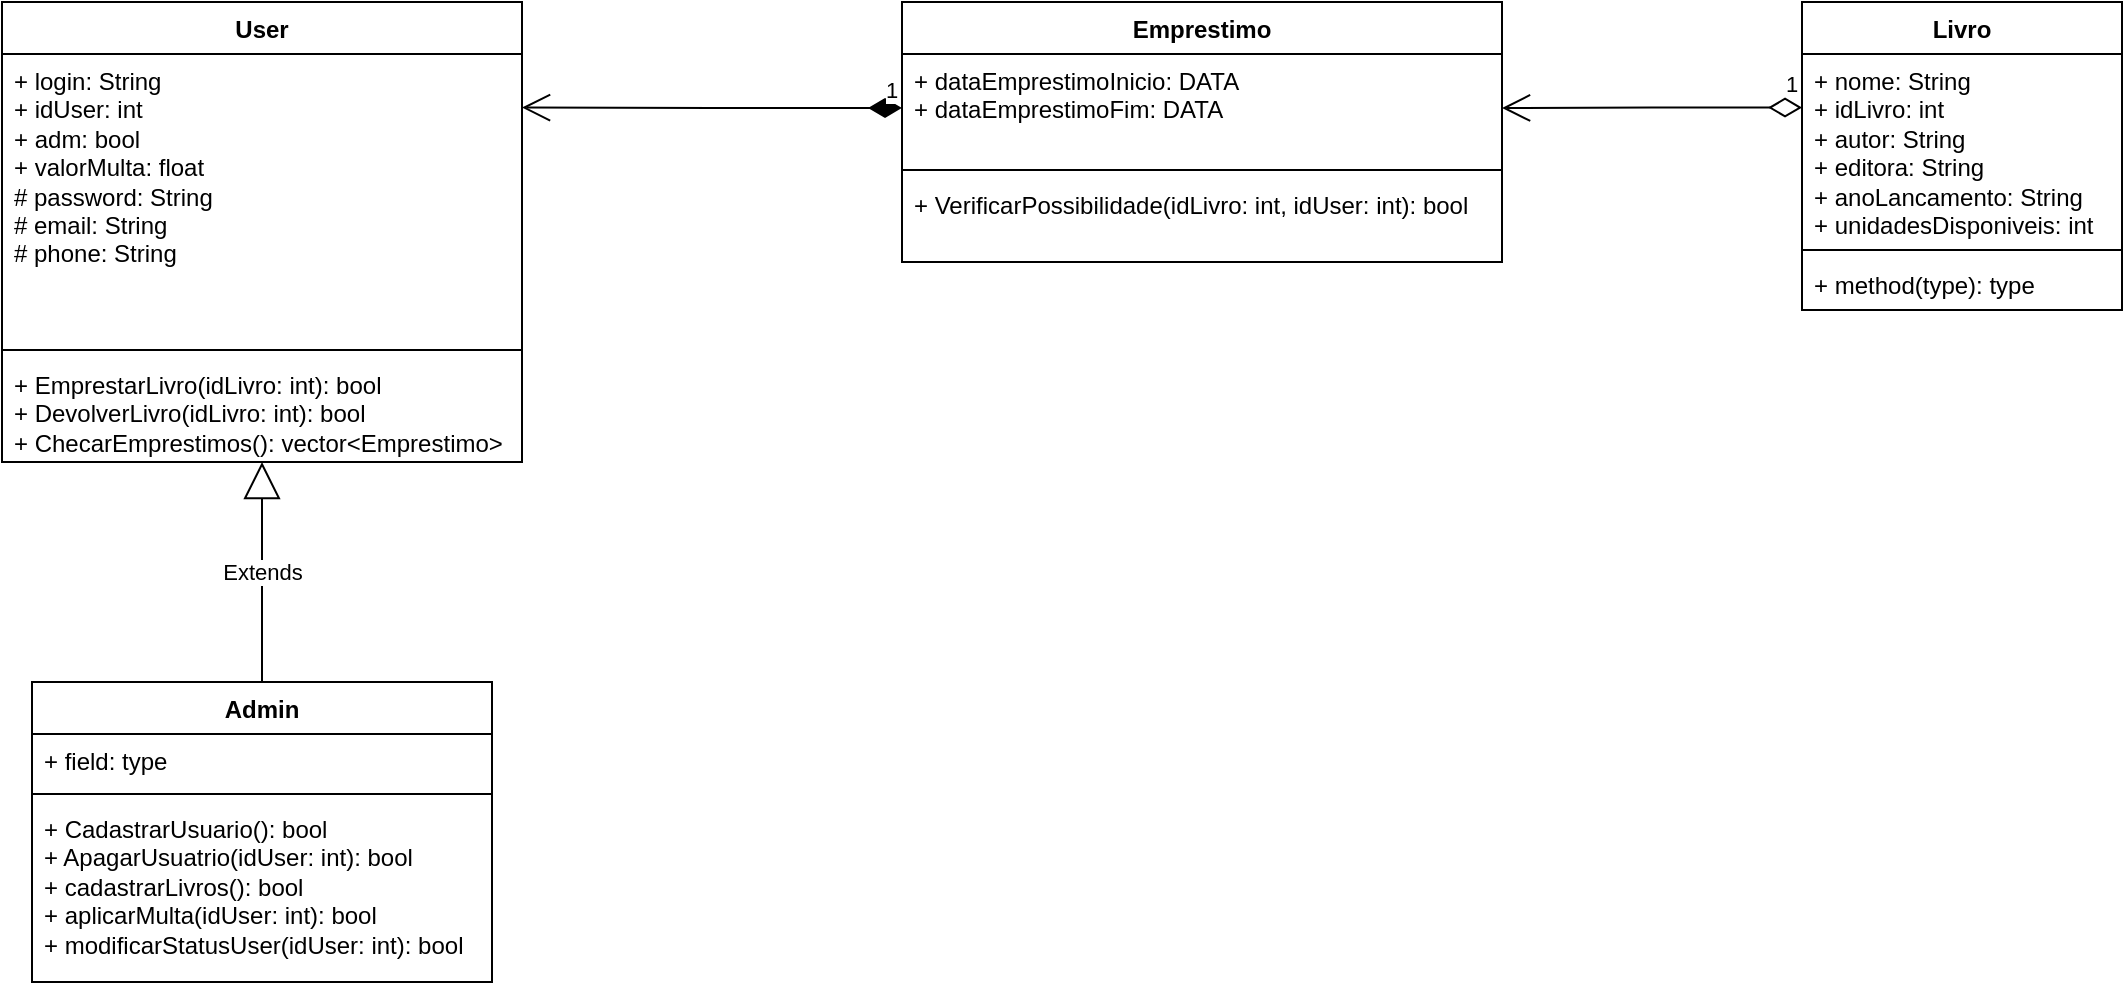 <mxfile version="24.4.4" type="github">
  <diagram name="Página-1" id="ntha0vDGk8QH1R2kDH7f">
    <mxGraphModel dx="1195" dy="643" grid="1" gridSize="10" guides="1" tooltips="1" connect="1" arrows="1" fold="1" page="1" pageScale="1" pageWidth="1169" pageHeight="827" math="0" shadow="0">
      <root>
        <mxCell id="0" />
        <mxCell id="1" parent="0" />
        <mxCell id="v7Bx9ESIPNU5SMYb1CD--1" value="User" style="swimlane;fontStyle=1;align=center;verticalAlign=top;childLayout=stackLayout;horizontal=1;startSize=26;horizontalStack=0;resizeParent=1;resizeParentMax=0;resizeLast=0;collapsible=1;marginBottom=0;whiteSpace=wrap;html=1;" parent="1" vertex="1">
          <mxGeometry x="50" y="50" width="260" height="230" as="geometry" />
        </mxCell>
        <mxCell id="v7Bx9ESIPNU5SMYb1CD--2" value="&lt;div style=&quot;&quot;&gt;&lt;span style=&quot;background-color: initial;&quot;&gt;+ login: String&lt;/span&gt;&lt;/div&gt;&lt;div&gt;&lt;div style=&quot;&quot;&gt;&lt;span style=&quot;background-color: initial;&quot;&gt;+ idUser: int&lt;/span&gt;&lt;/div&gt;&lt;div&gt;&lt;div style=&quot;&quot;&gt;&lt;span style=&quot;background-color: initial;&quot;&gt;+ adm: bool&lt;/span&gt;&lt;/div&gt;&lt;div style=&quot;&quot;&gt;+ valorMulta: float&lt;/div&gt;&lt;div style=&quot;&quot;&gt;# password: String&lt;/div&gt;&lt;div style=&quot;&quot;&gt;# email: String&lt;/div&gt;&lt;div style=&quot;&quot;&gt;# phone: String&lt;/div&gt;&lt;/div&gt;&lt;/div&gt;" style="text;strokeColor=none;fillColor=none;align=left;verticalAlign=top;spacingLeft=4;spacingRight=4;overflow=hidden;rotatable=0;points=[[0,0.5],[1,0.5]];portConstraint=eastwest;whiteSpace=wrap;html=1;" parent="v7Bx9ESIPNU5SMYb1CD--1" vertex="1">
          <mxGeometry y="26" width="260" height="144" as="geometry" />
        </mxCell>
        <mxCell id="v7Bx9ESIPNU5SMYb1CD--3" value="" style="line;strokeWidth=1;fillColor=none;align=left;verticalAlign=middle;spacingTop=-1;spacingLeft=3;spacingRight=3;rotatable=0;labelPosition=right;points=[];portConstraint=eastwest;strokeColor=inherit;" parent="v7Bx9ESIPNU5SMYb1CD--1" vertex="1">
          <mxGeometry y="170" width="260" height="8" as="geometry" />
        </mxCell>
        <mxCell id="v7Bx9ESIPNU5SMYb1CD--4" value="+ EmprestarLivro(idLivro: int): bool&lt;div&gt;+ DevolverLivro(idLivro: int): bool&lt;/div&gt;&lt;div&gt;+ ChecarEmprestimos(): vector&amp;lt;Emprestimo&amp;gt;&lt;/div&gt;" style="text;strokeColor=none;fillColor=none;align=left;verticalAlign=top;spacingLeft=4;spacingRight=4;overflow=hidden;rotatable=0;points=[[0,0.5],[1,0.5]];portConstraint=eastwest;whiteSpace=wrap;html=1;" parent="v7Bx9ESIPNU5SMYb1CD--1" vertex="1">
          <mxGeometry y="178" width="260" height="52" as="geometry" />
        </mxCell>
        <mxCell id="v7Bx9ESIPNU5SMYb1CD--5" value="Livro" style="swimlane;fontStyle=1;align=center;verticalAlign=top;childLayout=stackLayout;horizontal=1;startSize=26;horizontalStack=0;resizeParent=1;resizeParentMax=0;resizeLast=0;collapsible=1;marginBottom=0;whiteSpace=wrap;html=1;" parent="1" vertex="1">
          <mxGeometry x="950" y="50" width="160" height="154" as="geometry" />
        </mxCell>
        <mxCell id="v7Bx9ESIPNU5SMYb1CD--6" value="+ nome: String&lt;div&gt;+ idLivro: int&lt;/div&gt;&lt;div&gt;+ autor: String&lt;/div&gt;&lt;div&gt;+ editora: String&lt;/div&gt;&lt;div&gt;+ anoLancamento: String&lt;/div&gt;&lt;div&gt;+ unidadesDisponiveis: int&lt;/div&gt;" style="text;strokeColor=none;fillColor=none;align=left;verticalAlign=top;spacingLeft=4;spacingRight=4;overflow=hidden;rotatable=0;points=[[0,0.5],[1,0.5]];portConstraint=eastwest;whiteSpace=wrap;html=1;" parent="v7Bx9ESIPNU5SMYb1CD--5" vertex="1">
          <mxGeometry y="26" width="160" height="94" as="geometry" />
        </mxCell>
        <mxCell id="v7Bx9ESIPNU5SMYb1CD--7" value="" style="line;strokeWidth=1;fillColor=none;align=left;verticalAlign=middle;spacingTop=-1;spacingLeft=3;spacingRight=3;rotatable=0;labelPosition=right;points=[];portConstraint=eastwest;strokeColor=inherit;" parent="v7Bx9ESIPNU5SMYb1CD--5" vertex="1">
          <mxGeometry y="120" width="160" height="8" as="geometry" />
        </mxCell>
        <mxCell id="v7Bx9ESIPNU5SMYb1CD--8" value="+ method(type): type" style="text;strokeColor=none;fillColor=none;align=left;verticalAlign=top;spacingLeft=4;spacingRight=4;overflow=hidden;rotatable=0;points=[[0,0.5],[1,0.5]];portConstraint=eastwest;whiteSpace=wrap;html=1;" parent="v7Bx9ESIPNU5SMYb1CD--5" vertex="1">
          <mxGeometry y="128" width="160" height="26" as="geometry" />
        </mxCell>
        <mxCell id="v7Bx9ESIPNU5SMYb1CD--13" value="Admin" style="swimlane;fontStyle=1;align=center;verticalAlign=top;childLayout=stackLayout;horizontal=1;startSize=26;horizontalStack=0;resizeParent=1;resizeParentMax=0;resizeLast=0;collapsible=1;marginBottom=0;whiteSpace=wrap;html=1;" parent="1" vertex="1">
          <mxGeometry x="65" y="390" width="230" height="150" as="geometry" />
        </mxCell>
        <mxCell id="v7Bx9ESIPNU5SMYb1CD--14" value="+ field: type" style="text;strokeColor=none;fillColor=none;align=left;verticalAlign=top;spacingLeft=4;spacingRight=4;overflow=hidden;rotatable=0;points=[[0,0.5],[1,0.5]];portConstraint=eastwest;whiteSpace=wrap;html=1;" parent="v7Bx9ESIPNU5SMYb1CD--13" vertex="1">
          <mxGeometry y="26" width="230" height="26" as="geometry" />
        </mxCell>
        <mxCell id="v7Bx9ESIPNU5SMYb1CD--15" value="" style="line;strokeWidth=1;fillColor=none;align=left;verticalAlign=middle;spacingTop=-1;spacingLeft=3;spacingRight=3;rotatable=0;labelPosition=right;points=[];portConstraint=eastwest;strokeColor=inherit;" parent="v7Bx9ESIPNU5SMYb1CD--13" vertex="1">
          <mxGeometry y="52" width="230" height="8" as="geometry" />
        </mxCell>
        <mxCell id="v7Bx9ESIPNU5SMYb1CD--16" value="+ CadastrarUsuario(): bool&lt;div&gt;+ ApagarUsuatrio(idUser: int): bool&lt;/div&gt;&lt;div&gt;+ cadastrarLivros(): bool&lt;/div&gt;&lt;div&gt;+ aplicarMulta(idUser: int): bool&lt;/div&gt;&lt;div&gt;+ modificarStatusUser(idUser: int): bool&lt;/div&gt;" style="text;strokeColor=none;fillColor=none;align=left;verticalAlign=top;spacingLeft=4;spacingRight=4;overflow=hidden;rotatable=0;points=[[0,0.5],[1,0.5]];portConstraint=eastwest;whiteSpace=wrap;html=1;" parent="v7Bx9ESIPNU5SMYb1CD--13" vertex="1">
          <mxGeometry y="60" width="230" height="90" as="geometry" />
        </mxCell>
        <mxCell id="v7Bx9ESIPNU5SMYb1CD--17" value="Emprestimo" style="swimlane;fontStyle=1;align=center;verticalAlign=top;childLayout=stackLayout;horizontal=1;startSize=26;horizontalStack=0;resizeParent=1;resizeParentMax=0;resizeLast=0;collapsible=1;marginBottom=0;whiteSpace=wrap;html=1;" parent="1" vertex="1">
          <mxGeometry x="500" y="50" width="300" height="130" as="geometry" />
        </mxCell>
        <mxCell id="v7Bx9ESIPNU5SMYb1CD--18" value="&lt;div&gt;+ dataEmprestimoInicio: DATA&lt;/div&gt;&lt;div&gt;+ dataEmprestimoFim: DATA&lt;/div&gt;" style="text;strokeColor=none;fillColor=none;align=left;verticalAlign=top;spacingLeft=4;spacingRight=4;overflow=hidden;rotatable=0;points=[[0,0.5],[1,0.5]];portConstraint=eastwest;whiteSpace=wrap;html=1;" parent="v7Bx9ESIPNU5SMYb1CD--17" vertex="1">
          <mxGeometry y="26" width="300" height="54" as="geometry" />
        </mxCell>
        <mxCell id="v7Bx9ESIPNU5SMYb1CD--19" value="" style="line;strokeWidth=1;fillColor=none;align=left;verticalAlign=middle;spacingTop=-1;spacingLeft=3;spacingRight=3;rotatable=0;labelPosition=right;points=[];portConstraint=eastwest;strokeColor=inherit;" parent="v7Bx9ESIPNU5SMYb1CD--17" vertex="1">
          <mxGeometry y="80" width="300" height="8" as="geometry" />
        </mxCell>
        <mxCell id="v7Bx9ESIPNU5SMYb1CD--20" value="+ VerificarPossibilidade(idLivro: int, idUser: int): bool" style="text;strokeColor=none;fillColor=none;align=left;verticalAlign=top;spacingLeft=4;spacingRight=4;overflow=hidden;rotatable=0;points=[[0,0.5],[1,0.5]];portConstraint=eastwest;whiteSpace=wrap;html=1;" parent="v7Bx9ESIPNU5SMYb1CD--17" vertex="1">
          <mxGeometry y="88" width="300" height="42" as="geometry" />
        </mxCell>
        <mxCell id="9AptvYFkK9kt4ZJdGPmO-1" value="Extends" style="endArrow=block;endSize=16;endFill=0;html=1;rounded=0;exitX=0.5;exitY=0;exitDx=0;exitDy=0;" edge="1" parent="1" source="v7Bx9ESIPNU5SMYb1CD--13">
          <mxGeometry width="160" relative="1" as="geometry">
            <mxPoint x="490" y="350" as="sourcePoint" />
            <mxPoint x="180" y="280" as="targetPoint" />
          </mxGeometry>
        </mxCell>
        <mxCell id="9AptvYFkK9kt4ZJdGPmO-2" value="1" style="endArrow=open;html=1;endSize=12;startArrow=diamondThin;startSize=14;startFill=1;edgeStyle=orthogonalEdgeStyle;align=left;verticalAlign=bottom;rounded=0;exitX=0;exitY=0.5;exitDx=0;exitDy=0;entryX=1;entryY=0.186;entryDx=0;entryDy=0;entryPerimeter=0;" edge="1" parent="1" source="v7Bx9ESIPNU5SMYb1CD--18" target="v7Bx9ESIPNU5SMYb1CD--2">
          <mxGeometry x="-0.895" relative="1" as="geometry">
            <mxPoint x="460" y="290" as="sourcePoint" />
            <mxPoint x="620" y="290" as="targetPoint" />
            <mxPoint as="offset" />
          </mxGeometry>
        </mxCell>
        <mxCell id="9AptvYFkK9kt4ZJdGPmO-3" value="1" style="endArrow=open;html=1;endSize=12;startArrow=diamondThin;startSize=14;startFill=0;edgeStyle=orthogonalEdgeStyle;align=left;verticalAlign=bottom;rounded=0;exitX=0;exitY=0.285;exitDx=0;exitDy=0;exitPerimeter=0;entryX=1;entryY=0.5;entryDx=0;entryDy=0;" edge="1" parent="1" source="v7Bx9ESIPNU5SMYb1CD--6" target="v7Bx9ESIPNU5SMYb1CD--18">
          <mxGeometry x="-0.867" y="-3" relative="1" as="geometry">
            <mxPoint x="620" y="270" as="sourcePoint" />
            <mxPoint x="780" y="270" as="targetPoint" />
            <mxPoint as="offset" />
          </mxGeometry>
        </mxCell>
      </root>
    </mxGraphModel>
  </diagram>
</mxfile>
